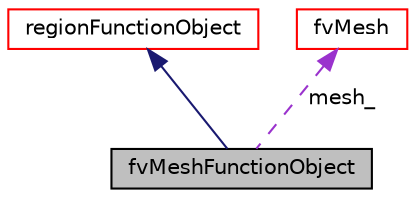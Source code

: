 digraph "fvMeshFunctionObject"
{
  bgcolor="transparent";
  edge [fontname="Helvetica",fontsize="10",labelfontname="Helvetica",labelfontsize="10"];
  node [fontname="Helvetica",fontsize="10",shape=record];
  Node51 [label="fvMeshFunctionObject",height=0.2,width=0.4,color="black", fillcolor="grey75", style="filled", fontcolor="black"];
  Node52 -> Node51 [dir="back",color="midnightblue",fontsize="10",style="solid",fontname="Helvetica"];
  Node52 [label="regionFunctionObject",height=0.2,width=0.4,color="red",URL="$a27233.html",tooltip="Specialization of Foam::functionObject for a region and providing a reference to the region Foam::obj..."];
  Node85 -> Node51 [dir="back",color="darkorchid3",fontsize="10",style="dashed",label=" mesh_" ,fontname="Helvetica"];
  Node85 [label="fvMesh",height=0.2,width=0.4,color="red",URL="$a23593.html",tooltip="Mesh data needed to do the Finite Volume discretisation. "];
}
